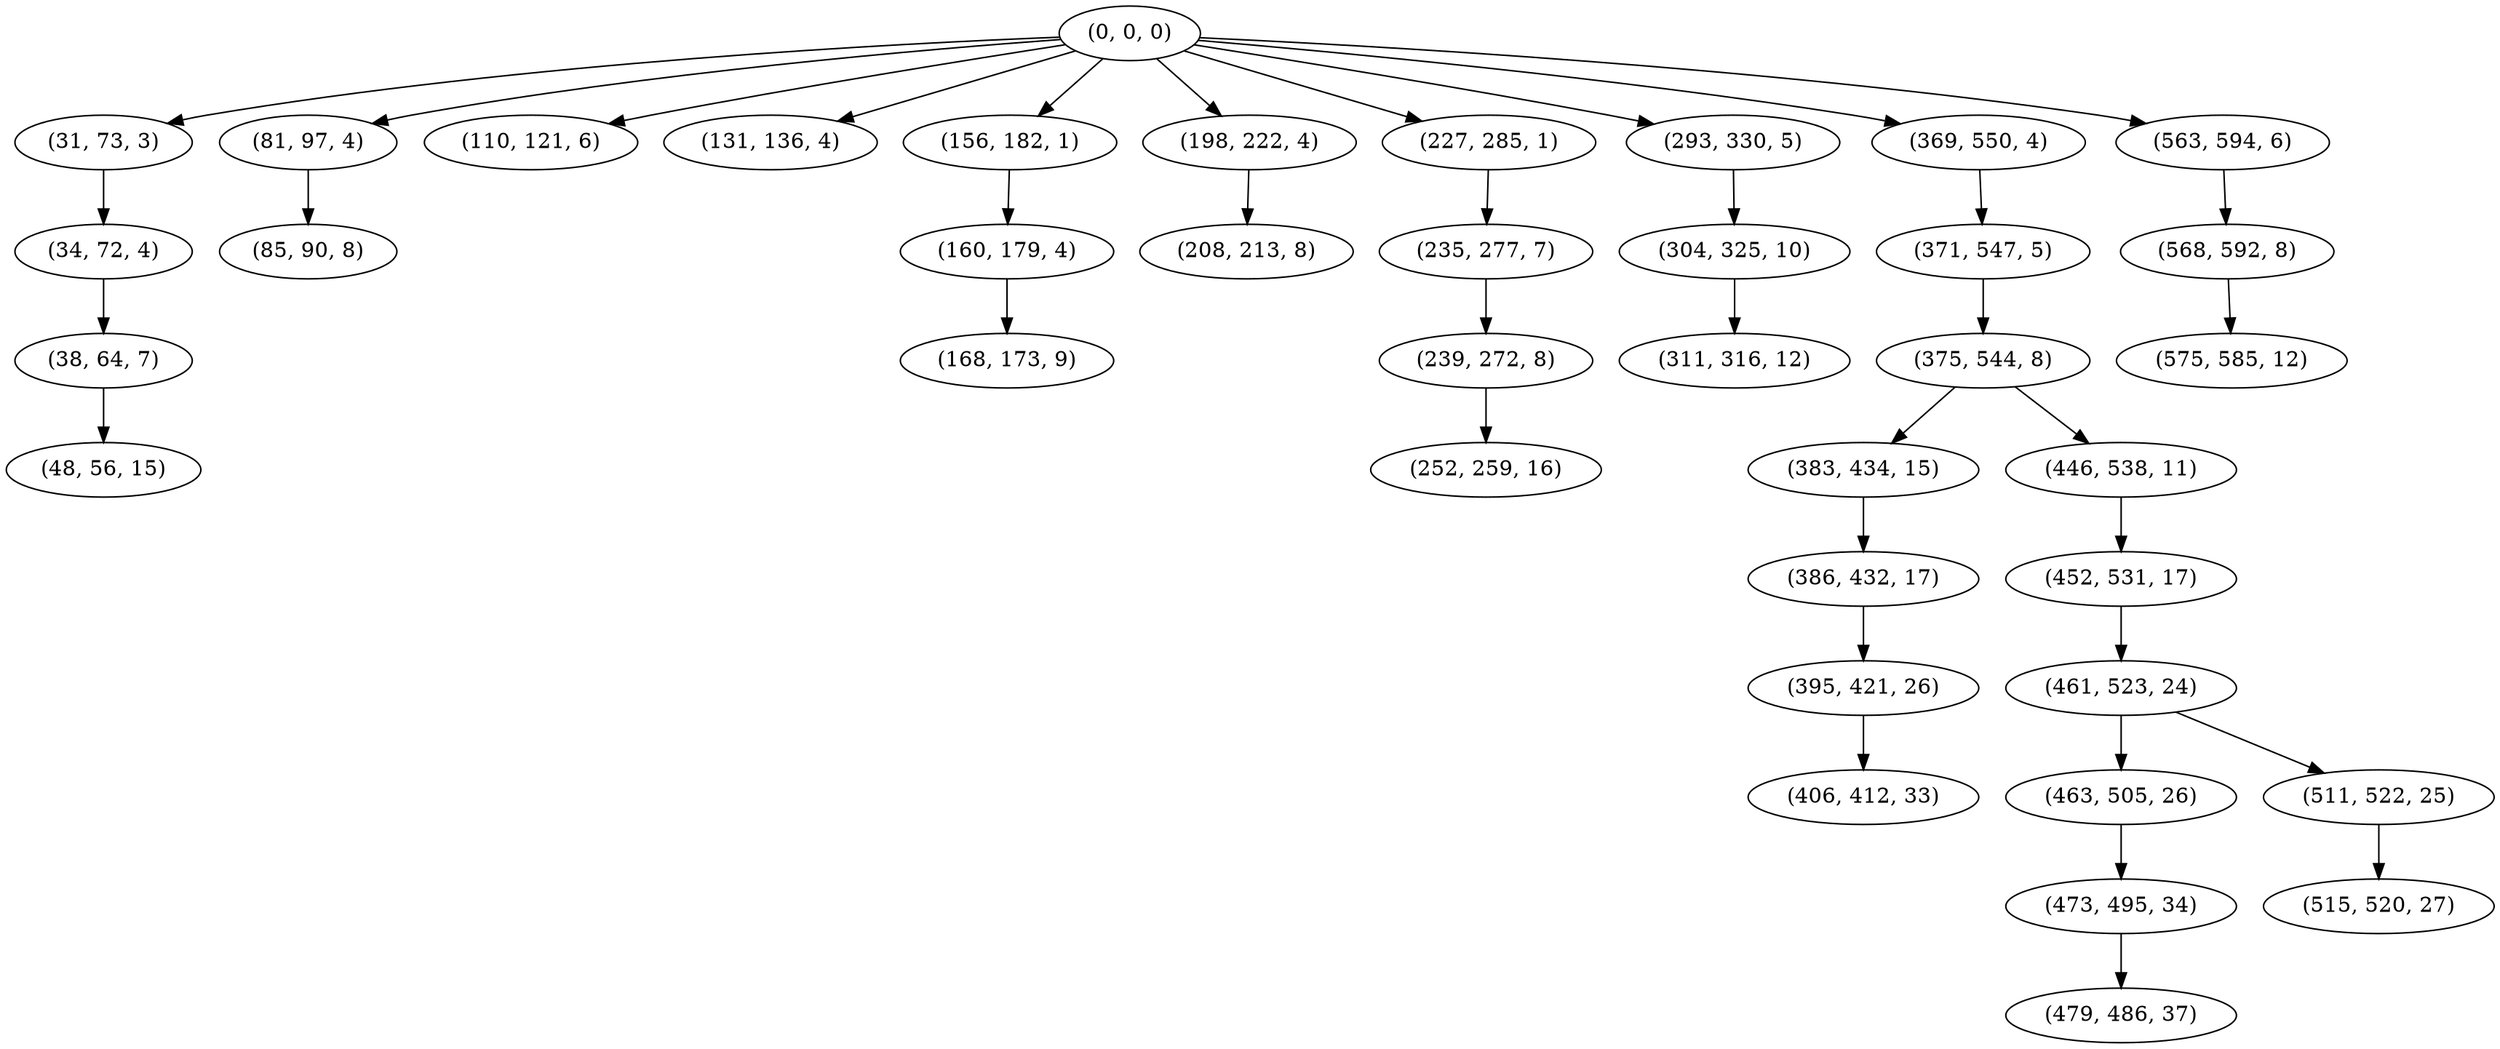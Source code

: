 digraph tree {
    "(0, 0, 0)";
    "(31, 73, 3)";
    "(34, 72, 4)";
    "(38, 64, 7)";
    "(48, 56, 15)";
    "(81, 97, 4)";
    "(85, 90, 8)";
    "(110, 121, 6)";
    "(131, 136, 4)";
    "(156, 182, 1)";
    "(160, 179, 4)";
    "(168, 173, 9)";
    "(198, 222, 4)";
    "(208, 213, 8)";
    "(227, 285, 1)";
    "(235, 277, 7)";
    "(239, 272, 8)";
    "(252, 259, 16)";
    "(293, 330, 5)";
    "(304, 325, 10)";
    "(311, 316, 12)";
    "(369, 550, 4)";
    "(371, 547, 5)";
    "(375, 544, 8)";
    "(383, 434, 15)";
    "(386, 432, 17)";
    "(395, 421, 26)";
    "(406, 412, 33)";
    "(446, 538, 11)";
    "(452, 531, 17)";
    "(461, 523, 24)";
    "(463, 505, 26)";
    "(473, 495, 34)";
    "(479, 486, 37)";
    "(511, 522, 25)";
    "(515, 520, 27)";
    "(563, 594, 6)";
    "(568, 592, 8)";
    "(575, 585, 12)";
    "(0, 0, 0)" -> "(31, 73, 3)";
    "(0, 0, 0)" -> "(81, 97, 4)";
    "(0, 0, 0)" -> "(110, 121, 6)";
    "(0, 0, 0)" -> "(131, 136, 4)";
    "(0, 0, 0)" -> "(156, 182, 1)";
    "(0, 0, 0)" -> "(198, 222, 4)";
    "(0, 0, 0)" -> "(227, 285, 1)";
    "(0, 0, 0)" -> "(293, 330, 5)";
    "(0, 0, 0)" -> "(369, 550, 4)";
    "(0, 0, 0)" -> "(563, 594, 6)";
    "(31, 73, 3)" -> "(34, 72, 4)";
    "(34, 72, 4)" -> "(38, 64, 7)";
    "(38, 64, 7)" -> "(48, 56, 15)";
    "(81, 97, 4)" -> "(85, 90, 8)";
    "(156, 182, 1)" -> "(160, 179, 4)";
    "(160, 179, 4)" -> "(168, 173, 9)";
    "(198, 222, 4)" -> "(208, 213, 8)";
    "(227, 285, 1)" -> "(235, 277, 7)";
    "(235, 277, 7)" -> "(239, 272, 8)";
    "(239, 272, 8)" -> "(252, 259, 16)";
    "(293, 330, 5)" -> "(304, 325, 10)";
    "(304, 325, 10)" -> "(311, 316, 12)";
    "(369, 550, 4)" -> "(371, 547, 5)";
    "(371, 547, 5)" -> "(375, 544, 8)";
    "(375, 544, 8)" -> "(383, 434, 15)";
    "(375, 544, 8)" -> "(446, 538, 11)";
    "(383, 434, 15)" -> "(386, 432, 17)";
    "(386, 432, 17)" -> "(395, 421, 26)";
    "(395, 421, 26)" -> "(406, 412, 33)";
    "(446, 538, 11)" -> "(452, 531, 17)";
    "(452, 531, 17)" -> "(461, 523, 24)";
    "(461, 523, 24)" -> "(463, 505, 26)";
    "(461, 523, 24)" -> "(511, 522, 25)";
    "(463, 505, 26)" -> "(473, 495, 34)";
    "(473, 495, 34)" -> "(479, 486, 37)";
    "(511, 522, 25)" -> "(515, 520, 27)";
    "(563, 594, 6)" -> "(568, 592, 8)";
    "(568, 592, 8)" -> "(575, 585, 12)";
}
